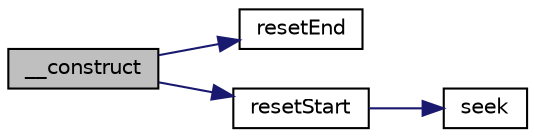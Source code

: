 digraph "__construct"
{
  edge [fontname="Helvetica",fontsize="10",labelfontname="Helvetica",labelfontsize="10"];
  node [fontname="Helvetica",fontsize="10",shape=record];
  rankdir="LR";
  Node0 [label="__construct",height=0.2,width=0.4,color="black", fillcolor="grey75", style="filled", fontcolor="black"];
  Node0 -> Node1 [color="midnightblue",fontsize="10",style="solid",fontname="Helvetica"];
  Node1 [label="resetEnd",height=0.2,width=0.4,color="black", fillcolor="white", style="filled",URL="$class_p_h_p_excel___worksheet___row_iterator.html#a88b96f02d1a06d1500695a54b21205bf"];
  Node0 -> Node2 [color="midnightblue",fontsize="10",style="solid",fontname="Helvetica"];
  Node2 [label="resetStart",height=0.2,width=0.4,color="black", fillcolor="white", style="filled",URL="$class_p_h_p_excel___worksheet___row_iterator.html#a1368abfecab4e1d06cbc82530d721439"];
  Node2 -> Node3 [color="midnightblue",fontsize="10",style="solid",fontname="Helvetica"];
  Node3 [label="seek",height=0.2,width=0.4,color="black", fillcolor="white", style="filled",URL="$class_p_h_p_excel___worksheet___row_iterator.html#a01ba770de186c373626f00e8c066ff2f"];
}
